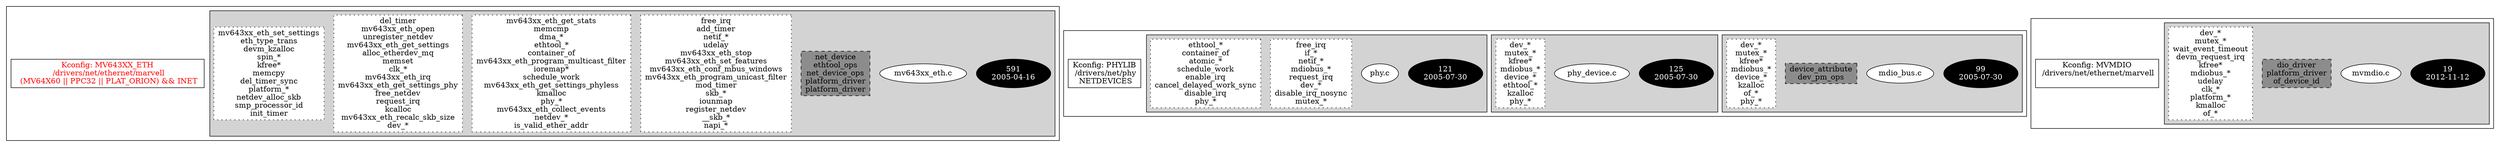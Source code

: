 digraph Driver {
	ranksep=2;
	splines=ortho;
	//Symbol: MV643XX_ETH
	subgraph "cluster_MV643XX_ETH"{
		subgraph "cluster_mv643xx_eth.c" {
			style=filled
			"commit_mv643xx_eth.c" [style=filled, fillcolor=black, fontcolor=white, label="591\n2005-04-16"];
			"mv643xx_eth.c" [style=filled, fillcolor=white, fontcolor=black, label="mv643xx_eth.c\n"];
			"structs-mv643xx_eth.c" [style="filled,dashed" shape=box, fillcolor=grey55, fontcolor=black, label="net_device\nethtool_ops\nnet_device_ops\nplatform_driver\nplatform_driver\n"];
			"funccall4-mv643xx_eth.c" [style="filled,dotted" shape=box, fillcolor=white, fontcolor=black, label="free_irq\nadd_timer\nnetif_*\nudelay\nmv643xx_eth_stop\nmv643xx_eth_set_features\nmv643xx_eth_conf_mbus_windows\nmv643xx_eth_program_unicast_filter\nmod_timer\nskb_*\niounmap\nregister_netdev\n__skb_*\nnapi_*\n"];
			"funccall3-mv643xx_eth.c" [style="filled,dotted" shape=box, fillcolor=white, fontcolor=black, label="mv643xx_eth_get_stats\nmemcmp\ndma_*\nethtool_*\ncontainer_of\nmv643xx_eth_program_multicast_filter\nioremap*\nschedule_work\nmv643xx_eth_get_settings_phyless\nkmalloc\nphy_*\nmv643xx_eth_collect_events\nnetdev_*\nis_valid_ether_addr\n"];
			"funccall2-mv643xx_eth.c" [style="filled,dotted" shape=box, fillcolor=white, fontcolor=black, label="del_timer\nmv643xx_eth_open\nunregister_netdev\nmv643xx_eth_get_settings\nalloc_etherdev_mq\nmemset\nclk_*\nmv643xx_eth_irq\nmv643xx_eth_get_settings_phy\nfree_netdev\nrequest_irq\nkcalloc\nmv643xx_eth_recalc_skb_size\ndev_*\n"];
			"funccall1-mv643xx_eth.c" [style="filled,dotted" shape=box, fillcolor=white, fontcolor=black, label="mv643xx_eth_set_settings\neth_type_trans\ndevm_kzalloc\nspin_*\nkfree*\nmemcpy\ndel_timer_sync\nplatform_*\nnetdev_alloc_skb\nsmp_processor_id\ninit_timer\n"];
		}
		"K:MV643XX_ETH" [label="Kconfig: MV643XX_ETH\n /drivers/net/ethernet/marvell\n  (MV64X60 || PPC32 || PLAT_ORION) && INET ", shape=box, fontcolor=red];
	}
	//Symbol: PHYLIB
	subgraph "cluster_PHYLIB"{
		subgraph "cluster_mdio_bus.c" {
			style=filled
			"commit_mdio_bus.c" [style=filled, fillcolor=black, fontcolor=white, label="99\n2005-07-30"];
			"mdio_bus.c" [style=filled, fillcolor=white, fontcolor=black, label="mdio_bus.c\n"];
			"structs-mdio_bus.c" [style="filled,dashed" shape=box, fillcolor=grey55, fontcolor=black, label="device_attribute\ndev_pm_ops\n"];
			"funccall0-mdio_bus.c" [style="filled,dotted" shape=box, fillcolor=white, fontcolor=black, label="dev_*\nmutex_*\nkfree*\nmdiobus_*\ndevice_*\nkzalloc\nof_*\nphy_*\n"];
		}
		subgraph "cluster_phy_device.c" {
			style=filled
			"commit_phy_device.c" [style=filled, fillcolor=black, fontcolor=white, label="125\n2005-07-30"];
			"phy_device.c" [style=filled, fillcolor=white, fontcolor=black, label="phy_device.c\n"];
			"funccall0-phy_device.c" [style="filled,dotted" shape=box, fillcolor=white, fontcolor=black, label="dev_*\nmutex_*\nkfree*\nmdiobus_*\ndevice_*\nethtool_*\nkzalloc\nphy_*\n"];
		}
		subgraph "cluster_phy.c" {
			style=filled
			"commit_phy.c" [style=filled, fillcolor=black, fontcolor=white, label="121\n2005-07-30"];
			"phy.c" [style=filled, fillcolor=white, fontcolor=black, label="phy.c\n"];
			"funccall2-phy.c" [style="filled,dotted" shape=box, fillcolor=white, fontcolor=black, label="free_irq\nif_*\nnetif_*\nmdiobus_*\nrequest_irq\ndev_*\ndisable_irq_nosync\nmutex_*\n"];
			"funccall1-phy.c" [style="filled,dotted" shape=box, fillcolor=white, fontcolor=black, label="ethtool_*\ncontainer_of\natomic_*\nschedule_work\nenable_irq\ncancel_delayed_work_sync\ndisable_irq\nphy_*\n"];
		}
		"K:PHYLIB" [label="Kconfig: PHYLIB\n /drivers/net/phy\n  NETDEVICES ", shape=box];
	}
	//Symbol: MVMDIO
	subgraph "cluster_MVMDIO"{
		subgraph "cluster_mvmdio.c" {
			style=filled
			"commit_mvmdio.c" [style=filled, fillcolor=black, fontcolor=white, label="19\n2012-11-12"];
			"mvmdio.c" [style=filled, fillcolor=white, fontcolor=black, label="mvmdio.c\n"];
			"structs-mvmdio.c" [style="filled,dashed" shape=box, fillcolor=grey55, fontcolor=black, label="dio_driver\nplatform_driver\nof_device_id\n"];
			"funccall0-mvmdio.c" [style="filled,dotted" shape=box, fillcolor=white, fontcolor=black, label="dev_*\nmutex_*\nwait_event_timeout\ndevm_request_irq\nkfree*\nmdiobus_*\nudelay\nclk_*\nplatform_*\nkmalloc\nof_*\n"];
		}
		"K:MVMDIO" [label="Kconfig: MVMDIO\n /drivers/net/ethernet/marvell\n ", shape=box];
	}
}
